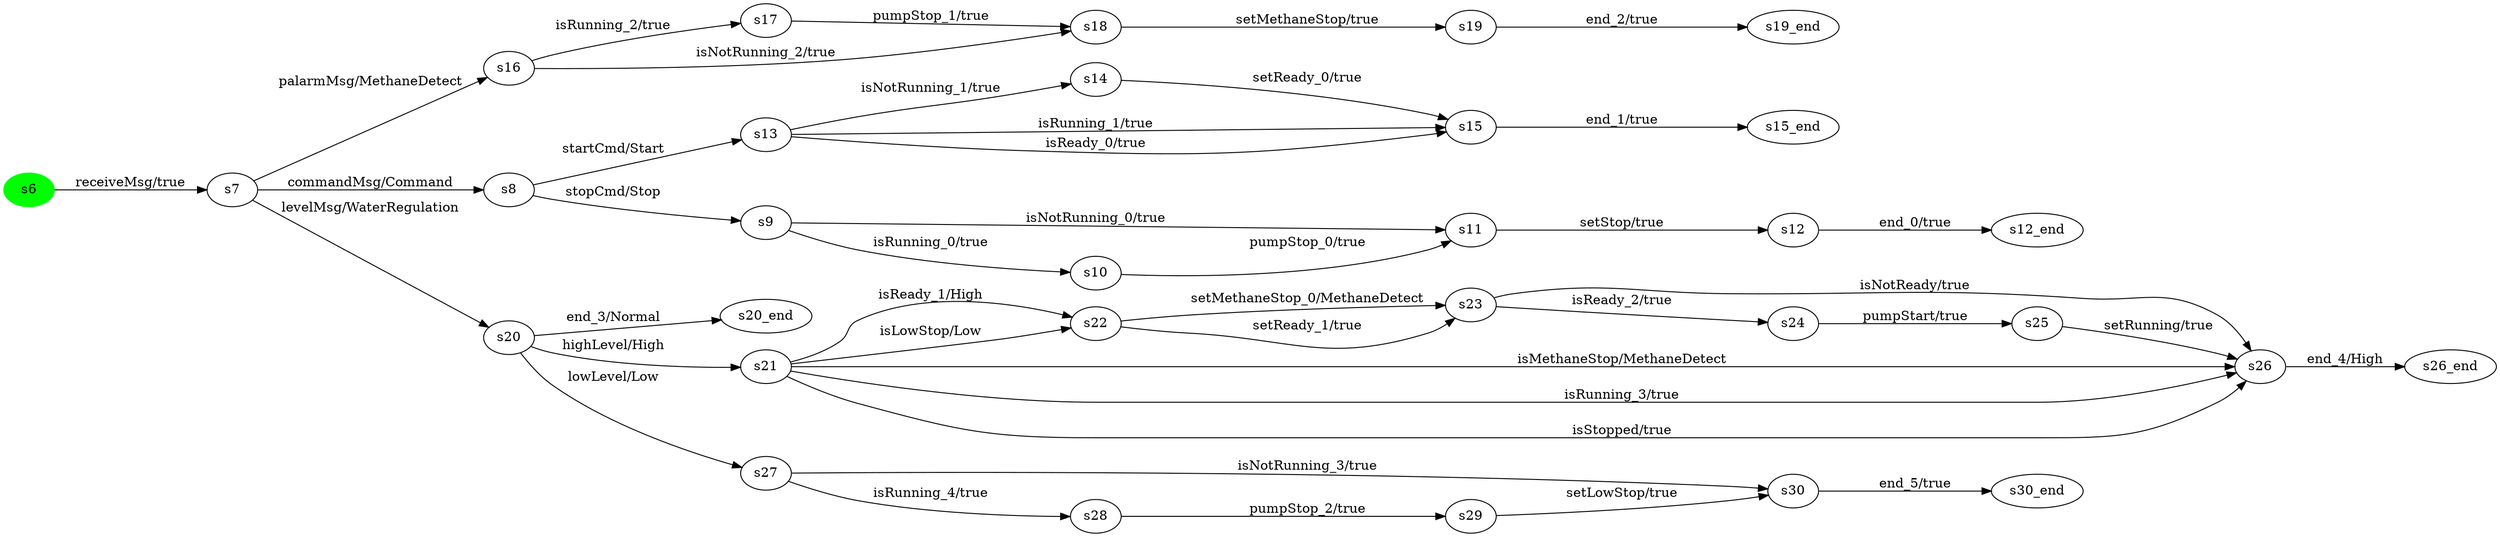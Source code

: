 digraph G {
rankdir=LR;
state0[ label = "s6", style=filled, color=green ];
state1 [ label = "s12_end" ];
state2 [ label = "s30" ];
state2 -> state3 [ label=" end_5/true " ];
state4 [ label = "s11" ];
state4 -> state5 [ label=" setStop/true " ];
state6 [ label = "s15_end" ];
state7 [ label = "s10" ];
state7 -> state4 [ label=" pumpStop_0/true " ];
state8 [ label = "s13" ];
state8 -> state9 [ label=" isNotRunning_1/true " ];
state8 -> state10 [ label=" isRunning_1/true " ];
state8 -> state10 [ label=" isReady_0/true " ];
state5 [ label = "s12" ];
state5 -> state1 [ label=" end_0/true " ];
state10 [ label = "s15" ];
state10 -> state6 [ label=" end_1/true " ];
state9 [ label = "s14" ];
state9 -> state10 [ label=" setReady_0/true " ];
state11 [ label = "s17" ];
state11 -> state12 [ label=" pumpStop_1/true " ];
state13 [ label = "s16" ];
state13 -> state11 [ label=" isRunning_2/true " ];
state13 -> state12 [ label=" isNotRunning_2/true " ];
state14 [ label = "s19" ];
state14 -> state15 [ label=" end_2/true " ];
state12 [ label = "s18" ];
state12 -> state14 [ label=" setMethaneStop/true " ];
state16 [ label = "s20_end" ];
state0 -> state17 [ label=" receiveMsg/true " ];
state17 [ label = "s7" ];
state17 -> state18 [ label=" commandMsg/Command " ];
state17 -> state13 [ label=" palarmMsg/MethaneDetect " ];
state17 -> state19 [ label=" levelMsg/WaterRegulation " ];
state18 [ label = "s8" ];
state18 -> state20 [ label=" stopCmd/Stop " ];
state18 -> state8 [ label=" startCmd/Start " ];
state20 [ label = "s9" ];
state20 -> state7 [ label=" isRunning_0/true " ];
state20 -> state4 [ label=" isNotRunning_0/true " ];
state3 [ label = "s30_end" ];
state15 [ label = "s19_end" ];
state19 [ label = "s20" ];
state19 -> state16 [ label=" end_3/Normal " ];
state19 -> state21 [ label=" highLevel/High " ];
state19 -> state22 [ label=" lowLevel/Low " ];
state23 [ label = "s22" ];
state23 -> state24 [ label=" setMethaneStop_0/MethaneDetect " ];
state23 -> state24 [ label=" setReady_1/true " ];
state21 [ label = "s21" ];
state21 -> state23 [ label=" isReady_1/High " ];
state21 -> state23 [ label=" isLowStop/Low " ];
state21 -> state25 [ label=" isMethaneStop/MethaneDetect " ];
state21 -> state25 [ label=" isRunning_3/true " ];
state21 -> state25 [ label=" isStopped/true " ];
state26 [ label = "s24" ];
state26 -> state27 [ label=" pumpStart/true " ];
state24 [ label = "s23" ];
state24 -> state26 [ label=" isReady_2/true " ];
state24 -> state25 [ label=" isNotReady/true " ];
state25 [ label = "s26" ];
state25 -> state28 [ label=" end_4/High " ];
state27 [ label = "s25" ];
state27 -> state25 [ label=" setRunning/true " ];
state28 [ label = "s26_end" ];
state29 [ label = "s28" ];
state29 -> state30 [ label=" pumpStop_2/true " ];
state22 [ label = "s27" ];
state22 -> state29 [ label=" isRunning_4/true " ];
state22 -> state2 [ label=" isNotRunning_3/true " ];
state30 [ label = "s29" ];
state30 -> state2 [ label=" setLowStop/true " ];
}
